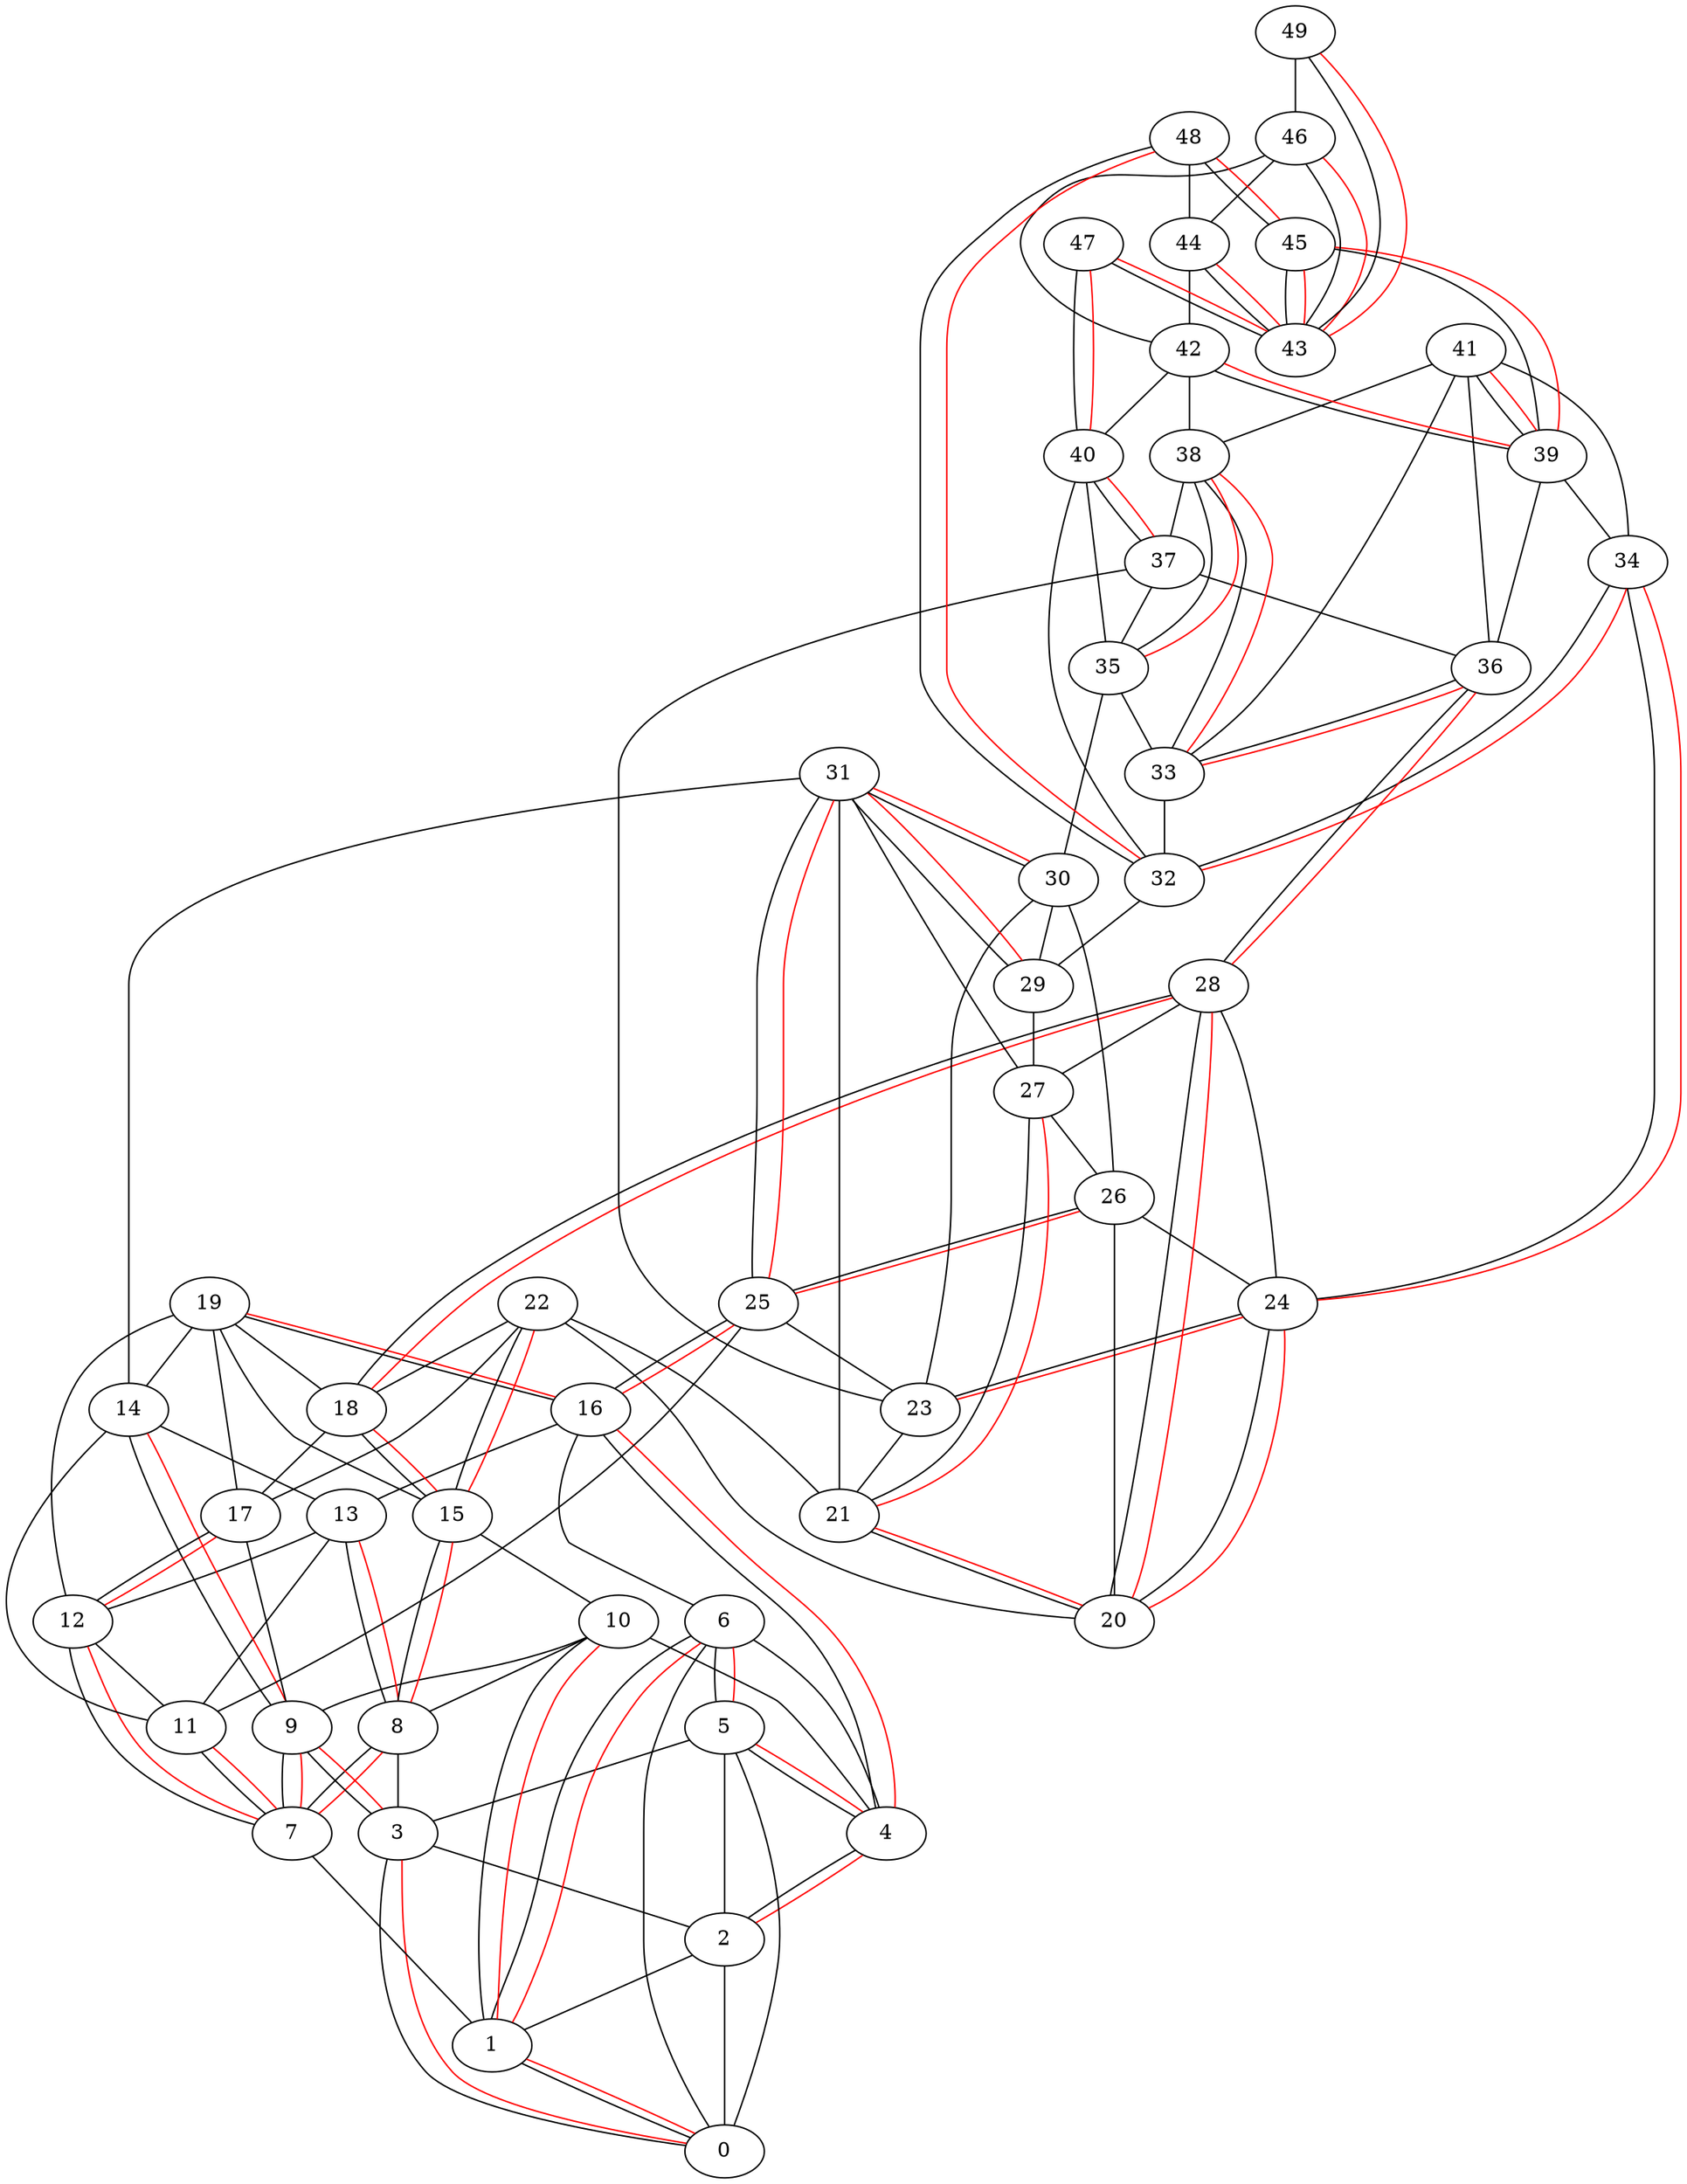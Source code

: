 graph BarAlb50_5_KrI_1068 {
0;
1;
2;
3;
4;
5;
6;
7;
8;
9;
10;
11;
12;
13;
14;
15;
16;
17;
18;
19;
20;
21;
22;
23;
24;
25;
26;
27;
28;
29;
30;
31;
32;
33;
34;
35;
36;
37;
38;
39;
40;
41;
42;
43;
44;
45;
46;
47;
48;
49;
1 -- 0[weight="7"];
2 -- 0[weight="99"];
2 -- 1[weight="32"];
3 -- 0[weight="20"];
3 -- 2[weight="64"];
4 -- 2[weight="7"];
5 -- 0[weight="27"];
5 -- 2[weight="15"];
5 -- 3[weight="95"];
5 -- 4[weight="13"];
6 -- 0[weight="43"];
6 -- 1[weight="27"];
6 -- 4[weight="39"];
6 -- 5[weight="17"];
7 -- 1[weight="56"];
8 -- 3[weight="68"];
8 -- 7[weight="15"];
9 -- 3[weight="5"];
9 -- 7[weight="22"];
10 -- 1[weight="19"];
10 -- 4[weight="28"];
10 -- 8[weight="44"];
10 -- 9[weight="26"];
11 -- 7[weight="2"];
12 -- 7[weight="31"];
12 -- 11[weight="45"];
13 -- 8[weight="18"];
13 -- 11[weight="68"];
13 -- 12[weight="62"];
14 -- 9[weight="51"];
14 -- 11[weight="85"];
14 -- 13[weight="54"];
15 -- 8[weight="9"];
15 -- 10[weight="57"];
16 -- 4[weight="8"];
16 -- 6[weight="63"];
16 -- 13[weight="68"];
17 -- 9[weight="47"];
17 -- 12[weight="26"];
18 -- 15[weight="15"];
18 -- 17[weight="89"];
19 -- 12[weight="95"];
19 -- 14[weight="67"];
19 -- 15[weight="58"];
19 -- 16[weight="17"];
19 -- 17[weight="54"];
19 -- 18[weight="41"];
21 -- 20[weight="32"];
22 -- 15[weight="7"];
22 -- 17[weight="39"];
22 -- 18[weight="51"];
22 -- 20[weight="44"];
22 -- 21[weight="85"];
23 -- 21[weight="55"];
24 -- 20[weight="18"];
24 -- 23[weight="2"];
25 -- 11[weight="70"];
25 -- 16[weight="8"];
25 -- 23[weight="66"];
26 -- 20[weight="99"];
26 -- 24[weight="52"];
26 -- 25[weight="3"];
27 -- 21[weight="6"];
27 -- 26[weight="44"];
28 -- 18[weight="9"];
28 -- 20[weight="14"];
28 -- 24[weight="75"];
28 -- 27[weight="92"];
29 -- 27[weight="57"];
30 -- 23[weight="52"];
30 -- 26[weight="84"];
30 -- 29[weight="47"];
31 -- 14[weight="99"];
31 -- 21[weight="79"];
31 -- 25[weight="13"];
31 -- 27[weight="52"];
31 -- 29[weight="42"];
31 -- 30[weight="47"];
32 -- 29[weight="85"];
33 -- 32[weight="87"];
34 -- 24[weight="31"];
34 -- 32[weight="27"];
35 -- 30[weight="74"];
35 -- 33[weight="63"];
36 -- 28[weight="40"];
36 -- 33[weight="45"];
37 -- 23[weight="77"];
37 -- 35[weight="77"];
37 -- 36[weight="65"];
38 -- 33[weight="10"];
38 -- 35[weight="7"];
38 -- 37[weight="73"];
39 -- 34[weight="48"];
39 -- 36[weight="62"];
40 -- 32[weight="77"];
40 -- 35[weight="95"];
40 -- 37[weight="65"];
41 -- 33[weight="75"];
41 -- 34[weight="46"];
41 -- 36[weight="72"];
41 -- 38[weight="53"];
41 -- 39[weight="38"];
42 -- 38[weight="99"];
42 -- 39[weight="41"];
42 -- 40[weight="61"];
44 -- 42[weight="79"];
44 -- 43[weight="26"];
45 -- 39[weight="8"];
45 -- 43[weight="23"];
46 -- 42[weight="50"];
46 -- 43[weight="45"];
46 -- 44[weight="50"];
47 -- 40[weight="28"];
47 -- 43[weight="34"];
48 -- 32[weight="16"];
48 -- 44[weight="93"];
48 -- 45[weight="20"];
49 -- 43[weight="34"];
49 -- 46[weight="92"];
40 -- 37 [color=red,] ;
14 -- 9 [color=red,] ;
31 -- 30 [color=red,] ;
36 -- 33 [color=red,] ;
46 -- 43 [color=red,] ;
31 -- 29 [color=red,] ;
42 -- 39 [color=red,] ;
36 -- 28 [color=red,] ;
41 -- 39 [color=red,] ;
47 -- 43 [color=red,] ;
49 -- 43 [color=red,] ;
21 -- 20 [color=red,] ;
12 -- 7 [color=red,] ;
34 -- 24 [color=red,] ;
47 -- 40 [color=red,] ;
6 -- 1 [color=red,] ;
34 -- 32 [color=red,] ;
17 -- 12 [color=red,] ;
44 -- 43 [color=red,] ;
45 -- 43 [color=red,] ;
9 -- 7 [color=red,] ;
3 -- 0 [color=red,] ;
48 -- 45 [color=red,] ;
10 -- 1 [color=red,] ;
13 -- 8 [color=red,] ;
24 -- 20 [color=red,] ;
6 -- 5 [color=red,] ;
19 -- 16 [color=red,] ;
48 -- 32 [color=red,] ;
8 -- 7 [color=red,] ;
18 -- 15 [color=red,] ;
28 -- 20 [color=red,] ;
5 -- 4 [color=red,] ;
31 -- 25 [color=red,] ;
38 -- 33 [color=red,] ;
15 -- 8 [color=red,] ;
28 -- 18 [color=red,] ;
16 -- 4 [color=red,] ;
25 -- 16 [color=red,] ;
45 -- 39 [color=red,] ;
1 -- 0 [color=red,] ;
4 -- 2 [color=red,] ;
22 -- 15 [color=red,] ;
38 -- 35 [color=red,] ;
27 -- 21 [color=red,] ;
9 -- 3 [color=red,] ;
26 -- 25 [color=red,] ;
11 -- 7 [color=red,] ;
24 -- 23 [color=red,] ;
}